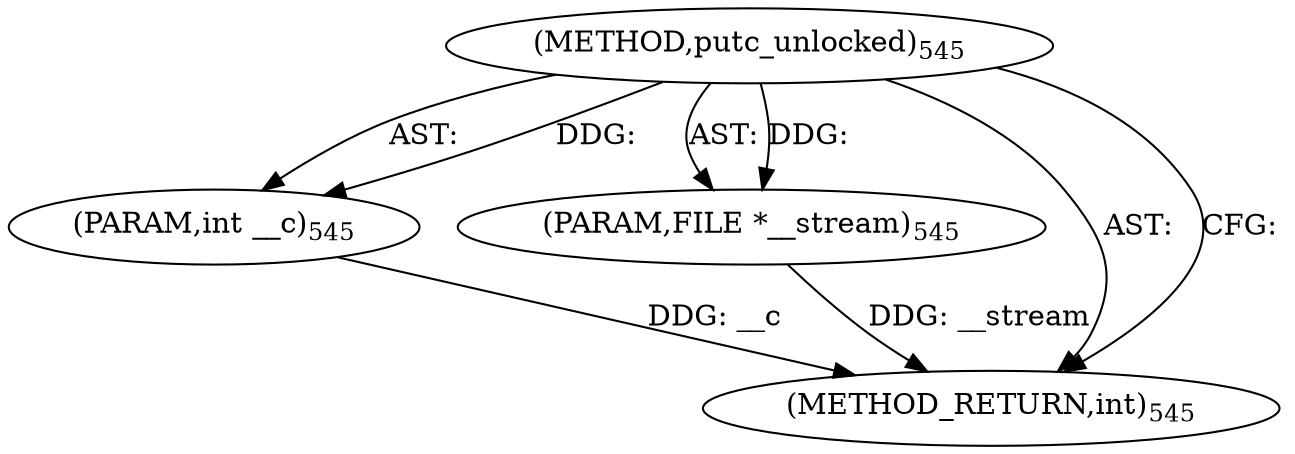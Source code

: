 digraph "putc_unlocked" {  
"2615" [label = <(METHOD,putc_unlocked)<SUB>545</SUB>> ]
"2616" [label = <(PARAM,int __c)<SUB>545</SUB>> ]
"2617" [label = <(PARAM,FILE *__stream)<SUB>545</SUB>> ]
"2618" [label = <(METHOD_RETURN,int)<SUB>545</SUB>> ]
  "2615" -> "2616"  [ label = "AST: "] 
  "2615" -> "2617"  [ label = "AST: "] 
  "2615" -> "2618"  [ label = "AST: "] 
  "2615" -> "2618"  [ label = "CFG: "] 
  "2616" -> "2618"  [ label = "DDG: __c"] 
  "2617" -> "2618"  [ label = "DDG: __stream"] 
  "2615" -> "2616"  [ label = "DDG: "] 
  "2615" -> "2617"  [ label = "DDG: "] 
}
